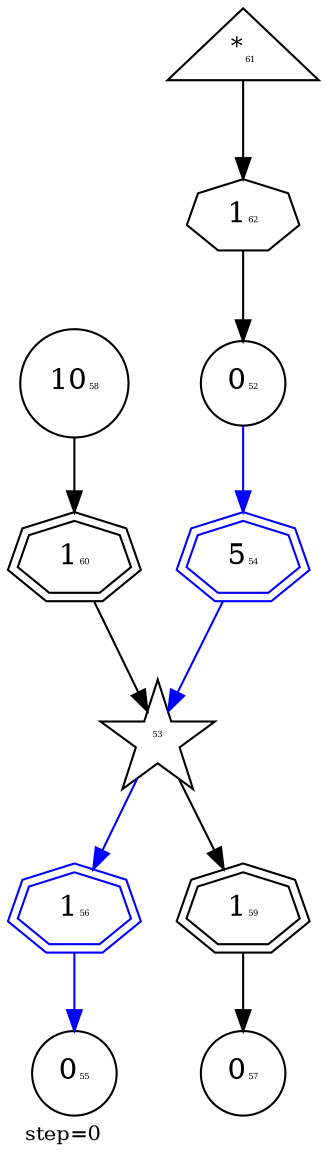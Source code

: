 digraph {
  graph  [labelloc=bottom,labeljust=left,fontsize="10",label="step=0"];
  "52" [shape=circle,peripheries="1",label=<0<FONT POINT-SIZE='4'>52</FONT>>,labelfontcolor=black,color=black];
  "53" [shape=star,peripheries="1",label=<<FONT POINT-SIZE='4'>53</FONT>>,labelfontcolor=black,color=black];
  "55" [shape=circle,peripheries="1",label=<0<FONT POINT-SIZE='4'>55</FONT>>,labelfontcolor=black,color=black];
  "57" [shape=circle,peripheries="1",label=<0<FONT POINT-SIZE='4'>57</FONT>>,labelfontcolor=black,color=black];
  "58" [shape=circle,peripheries="1",label=<10<FONT POINT-SIZE='4'>58</FONT>>,labelfontcolor=Black,color=black];
  "61" [shape=triangle,peripheries="1",label=<<SUP>*</SUP><FONT POINT-SIZE='4'>61</FONT>>,labelfontcolor=black,color=black];
  "54" [label=<5<FONT POINT-SIZE='4'>54</FONT>>,peripheries="2",color=Blue,shape=septagon];
  "52" -> "54" [color=Blue];
  "54" -> "53" [color=Blue];
  "56" [label=<1<FONT POINT-SIZE='4'>56</FONT>>,peripheries="2",color=Blue,shape=septagon];
  "53" -> "56" [color=Blue];
  "56" -> "55" [color=Blue];
  "59" [label=<1<FONT POINT-SIZE='4'>59</FONT>>,peripheries="2",color=Black,shape=septagon];
  "53" -> "59" [color=Black];
  "59" -> "57" [color=Black];
  "60" [label=<1<FONT POINT-SIZE='4'>60</FONT>>,peripheries="2",color=Black,shape=septagon];
  "58" -> "60" [color=Black];
  "60" -> "53" [color=Black];
  "62" [label=<1<FONT POINT-SIZE='4'>62</FONT>>,peripheries="1",color=black,shape=septagon];
  "61" -> "62" [color=black];
  "62" -> "52" [color=black];
}